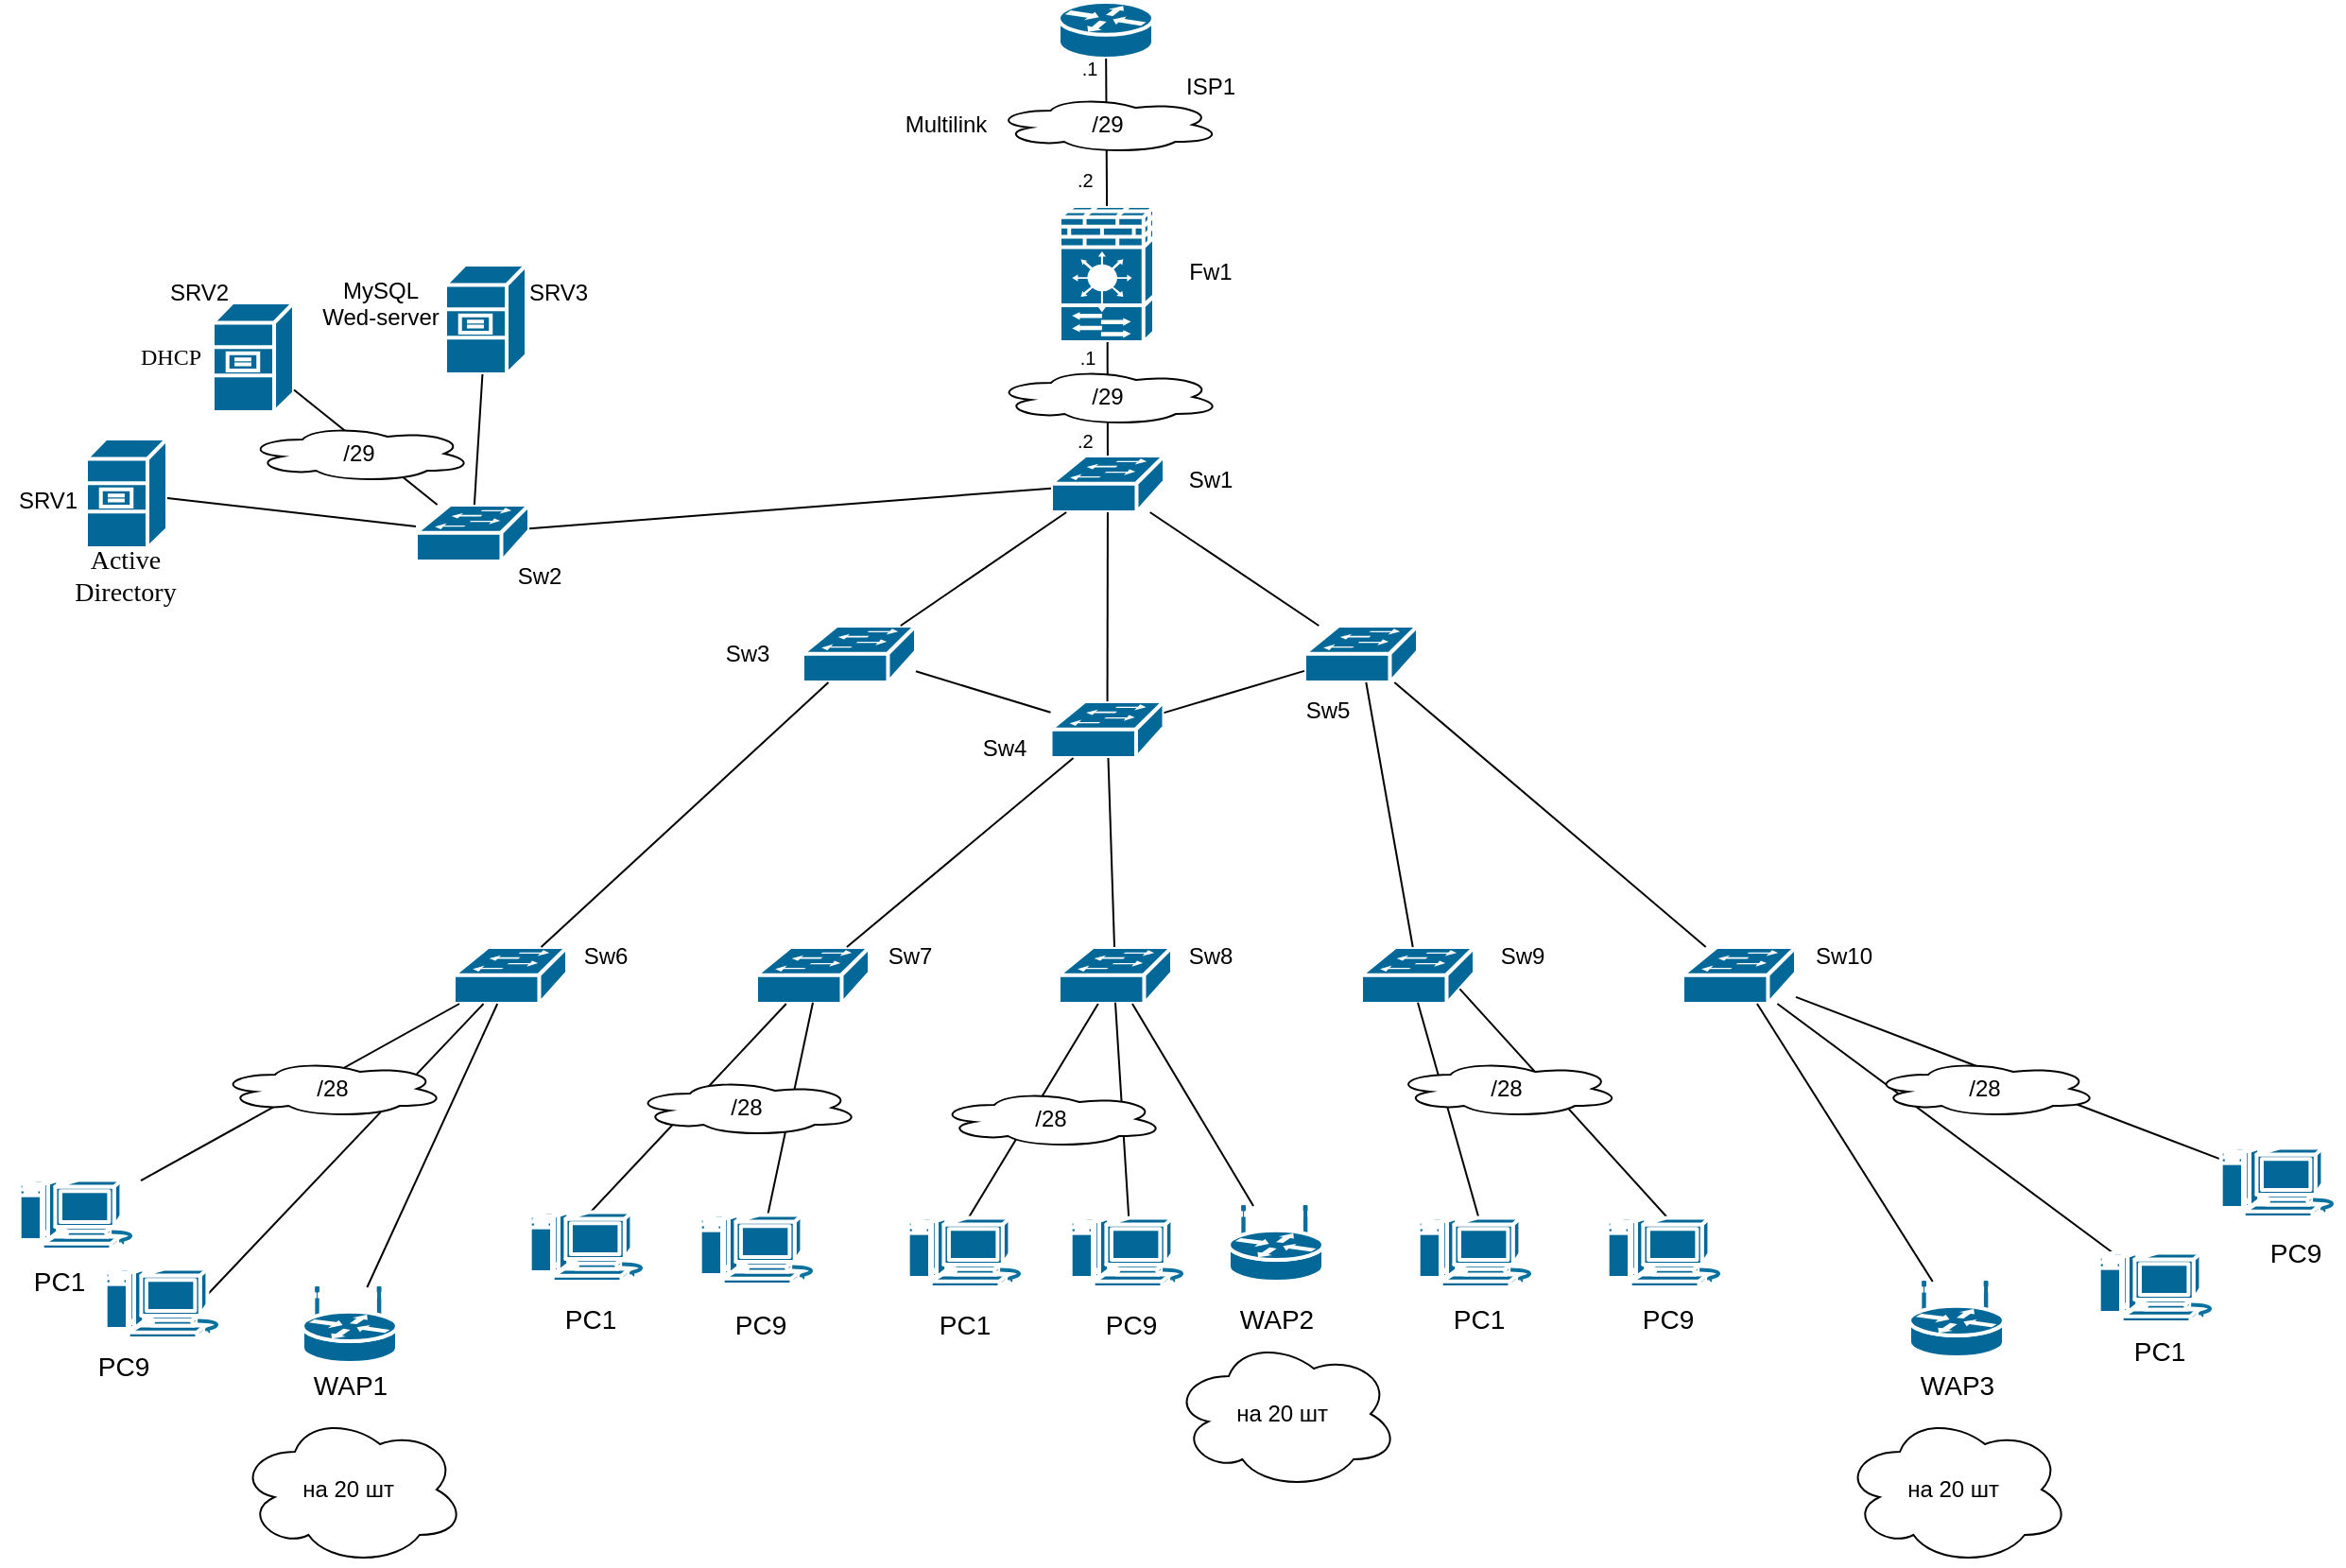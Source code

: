<mxfile version="24.4.4" type="google">
  <diagram name="Страница — 1" id="L74SnRRmwq9o9S75lbGC">
    <mxGraphModel grid="1" page="1" gridSize="10" guides="1" tooltips="1" connect="1" arrows="1" fold="1" pageScale="1" pageWidth="827" pageHeight="1169" math="0" shadow="0">
      <root>
        <mxCell id="0" />
        <mxCell id="1" parent="0" />
        <mxCell id="QaenVO4siS9VH7mCYYPl-3" value="" style="shape=mxgraph.cisco.routers.wireless_router;sketch=0;html=1;pointerEvents=1;dashed=0;fillColor=#036897;strokeColor=#ffffff;strokeWidth=2;verticalLabelPosition=bottom;verticalAlign=top;align=center;outlineConnect=0;" vertex="1" parent="1">
          <mxGeometry x="-60" y="1000" width="50" height="40" as="geometry" />
        </mxCell>
        <mxCell id="QaenVO4siS9VH7mCYYPl-4" value="" style="shape=mxgraph.cisco.switches.workgroup_switch;sketch=0;html=1;pointerEvents=1;dashed=0;fillColor=#036897;strokeColor=#ffffff;strokeWidth=2;verticalLabelPosition=bottom;verticalAlign=top;align=center;outlineConnect=0;" vertex="1" parent="1">
          <mxGeometry x="20" y="820" width="60" height="30" as="geometry" />
        </mxCell>
        <mxCell id="QaenVO4siS9VH7mCYYPl-14" value="" style="shape=mxgraph.cisco.routers.router;sketch=0;html=1;pointerEvents=1;dashed=0;fillColor=#036897;strokeColor=#ffffff;strokeWidth=2;verticalLabelPosition=bottom;verticalAlign=top;align=center;outlineConnect=0;" vertex="1" parent="1">
          <mxGeometry x="340" y="320" width="50" height="30" as="geometry" />
        </mxCell>
        <mxCell id="QaenVO4siS9VH7mCYYPl-16" value="" style="shape=mxgraph.cisco.switches.workgroup_switch;sketch=0;html=1;pointerEvents=1;dashed=0;fillColor=#036897;strokeColor=#ffffff;strokeWidth=2;verticalLabelPosition=bottom;verticalAlign=top;align=center;outlineConnect=0;" vertex="1" parent="1">
          <mxGeometry x="180" y="820" width="60" height="30" as="geometry" />
        </mxCell>
        <mxCell id="QaenVO4siS9VH7mCYYPl-17" value="" style="shape=mxgraph.cisco.switches.workgroup_switch;sketch=0;html=1;pointerEvents=1;dashed=0;fillColor=#036897;strokeColor=#ffffff;strokeWidth=2;verticalLabelPosition=bottom;verticalAlign=top;align=center;outlineConnect=0;" vertex="1" parent="1">
          <mxGeometry x="340" y="820" width="60" height="30" as="geometry" />
        </mxCell>
        <mxCell id="QaenVO4siS9VH7mCYYPl-18" value="" style="shape=mxgraph.cisco.switches.workgroup_switch;sketch=0;html=1;pointerEvents=1;dashed=0;fillColor=#036897;strokeColor=#ffffff;strokeWidth=2;verticalLabelPosition=bottom;verticalAlign=top;align=center;outlineConnect=0;" vertex="1" parent="1">
          <mxGeometry x="500" y="820" width="60" height="30" as="geometry" />
        </mxCell>
        <mxCell id="QaenVO4siS9VH7mCYYPl-19" value="" style="shape=mxgraph.cisco.switches.workgroup_switch;sketch=0;html=1;pointerEvents=1;dashed=0;fillColor=#036897;strokeColor=#ffffff;strokeWidth=2;verticalLabelPosition=bottom;verticalAlign=top;align=center;outlineConnect=0;" vertex="1" parent="1">
          <mxGeometry x="670" y="820" width="60" height="30" as="geometry" />
        </mxCell>
        <mxCell id="QaenVO4siS9VH7mCYYPl-20" value="" style="shape=mxgraph.cisco.routers.wireless_router;sketch=0;html=1;pointerEvents=1;dashed=0;fillColor=#036897;strokeColor=#ffffff;strokeWidth=2;verticalLabelPosition=bottom;verticalAlign=top;align=center;outlineConnect=0;" vertex="1" parent="1">
          <mxGeometry x="790" y="997" width="50" height="40" as="geometry" />
        </mxCell>
        <mxCell id="QaenVO4siS9VH7mCYYPl-21" value="" style="shape=mxgraph.cisco.routers.wireless_router;sketch=0;html=1;pointerEvents=1;dashed=0;fillColor=#036897;strokeColor=#ffffff;strokeWidth=2;verticalLabelPosition=bottom;verticalAlign=top;align=center;outlineConnect=0;" vertex="1" parent="1">
          <mxGeometry x="430" y="957" width="50" height="40" as="geometry" />
        </mxCell>
        <mxCell id="QaenVO4siS9VH7mCYYPl-38" style="edgeStyle=orthogonalEdgeStyle;rounded=0;orthogonalLoop=1;jettySize=auto;html=1;exitX=0.5;exitY=1;exitDx=0;exitDy=0;exitPerimeter=0;" edge="1" parent="1" source="QaenVO4siS9VH7mCYYPl-21" target="QaenVO4siS9VH7mCYYPl-21">
          <mxGeometry relative="1" as="geometry" />
        </mxCell>
        <mxCell id="QaenVO4siS9VH7mCYYPl-41" value="" style="endArrow=none;html=1;rounded=0;entryX=0.5;entryY=1;entryDx=0;entryDy=0;entryPerimeter=0;" edge="1" parent="1" source="QaenVO4siS9VH7mCYYPl-4" target="hCA_CuVUp_1DTXwcT2jg-3">
          <mxGeometry width="50" height="50" relative="1" as="geometry">
            <mxPoint x="-10" y="1008.741" as="sourcePoint" />
            <mxPoint x="5" y="960" as="targetPoint" />
          </mxGeometry>
        </mxCell>
        <mxCell id="QaenVO4siS9VH7mCYYPl-42" value="" style="endArrow=none;html=1;rounded=0;" edge="1" parent="1" source="QaenVO4siS9VH7mCYYPl-4" target="hCA_CuVUp_1DTXwcT2jg-2">
          <mxGeometry width="50" height="50" relative="1" as="geometry">
            <mxPoint x="-10" y="1015" as="sourcePoint" />
            <mxPoint x="-79.25" y="980" as="targetPoint" />
          </mxGeometry>
        </mxCell>
        <mxCell id="QaenVO4siS9VH7mCYYPl-43" value="" style="endArrow=none;html=1;rounded=0;" edge="1" parent="1" source="QaenVO4siS9VH7mCYYPl-3" target="QaenVO4siS9VH7mCYYPl-4">
          <mxGeometry width="50" height="50" relative="1" as="geometry">
            <mxPoint x="160" y="990" as="sourcePoint" />
            <mxPoint x="7.772" y="1000" as="targetPoint" />
          </mxGeometry>
        </mxCell>
        <mxCell id="QaenVO4siS9VH7mCYYPl-44" value="" style="endArrow=none;html=1;rounded=0;exitX=0.5;exitY=0.01;exitDx=0;exitDy=0;exitPerimeter=0;" edge="1" parent="1" source="hCA_CuVUp_1DTXwcT2jg-4" target="QaenVO4siS9VH7mCYYPl-16">
          <mxGeometry width="50" height="50" relative="1" as="geometry">
            <mxPoint x="140" y="940" as="sourcePoint" />
            <mxPoint x="310" y="840" as="targetPoint" />
          </mxGeometry>
        </mxCell>
        <mxCell id="QaenVO4siS9VH7mCYYPl-45" value="" style="endArrow=none;html=1;rounded=0;entryX=0.5;entryY=0.98;entryDx=0;entryDy=0;entryPerimeter=0;" edge="1" parent="1" source="hCA_CuVUp_1DTXwcT2jg-5" target="QaenVO4siS9VH7mCYYPl-16">
          <mxGeometry width="50" height="50" relative="1" as="geometry">
            <mxPoint x="335" y="930.0" as="sourcePoint" />
            <mxPoint x="420" y="720" as="targetPoint" />
          </mxGeometry>
        </mxCell>
        <mxCell id="QaenVO4siS9VH7mCYYPl-46" value="" style="endArrow=none;html=1;rounded=0;exitX=0.5;exitY=0.01;exitDx=0;exitDy=0;exitPerimeter=0;" edge="1" parent="1" source="hCA_CuVUp_1DTXwcT2jg-6" target="QaenVO4siS9VH7mCYYPl-17">
          <mxGeometry width="50" height="50" relative="1" as="geometry">
            <mxPoint x="380" y="780" as="sourcePoint" />
            <mxPoint x="430" y="730" as="targetPoint" />
          </mxGeometry>
        </mxCell>
        <mxCell id="QaenVO4siS9VH7mCYYPl-47" value="" style="endArrow=none;html=1;rounded=0;entryX=0.5;entryY=0.98;entryDx=0;entryDy=0;entryPerimeter=0;" edge="1" parent="1" source="hCA_CuVUp_1DTXwcT2jg-7" target="QaenVO4siS9VH7mCYYPl-17">
          <mxGeometry width="50" height="50" relative="1" as="geometry">
            <mxPoint x="508.671" y="930.0" as="sourcePoint" />
            <mxPoint x="470" y="830" as="targetPoint" />
          </mxGeometry>
        </mxCell>
        <mxCell id="QaenVO4siS9VH7mCYYPl-48" value="" style="endArrow=none;html=1;rounded=0;exitX=0.5;exitY=0.01;exitDx=0;exitDy=0;exitPerimeter=0;entryX=0.5;entryY=0.98;entryDx=0;entryDy=0;entryPerimeter=0;" edge="1" parent="1" source="hCA_CuVUp_1DTXwcT2jg-8" target="QaenVO4siS9VH7mCYYPl-18">
          <mxGeometry width="50" height="50" relative="1" as="geometry">
            <mxPoint x="400" y="800" as="sourcePoint" />
            <mxPoint x="450" y="750" as="targetPoint" />
          </mxGeometry>
        </mxCell>
        <mxCell id="QaenVO4siS9VH7mCYYPl-49" value="" style="endArrow=none;html=1;rounded=0;exitX=0.5;exitY=0.01;exitDx=0;exitDy=0;exitPerimeter=0;entryX=0.87;entryY=0.74;entryDx=0;entryDy=0;entryPerimeter=0;" edge="1" parent="1" source="hCA_CuVUp_1DTXwcT2jg-9" target="QaenVO4siS9VH7mCYYPl-18">
          <mxGeometry width="50" height="50" relative="1" as="geometry">
            <mxPoint x="410" y="810" as="sourcePoint" />
            <mxPoint x="460" y="760" as="targetPoint" />
          </mxGeometry>
        </mxCell>
        <mxCell id="QaenVO4siS9VH7mCYYPl-50" value="" style="endArrow=none;html=1;rounded=0;" edge="1" parent="1" source="hCA_CuVUp_1DTXwcT2jg-10" target="QaenVO4siS9VH7mCYYPl-19">
          <mxGeometry width="50" height="50" relative="1" as="geometry">
            <mxPoint x="330" y="880" as="sourcePoint" />
            <mxPoint x="380" y="830" as="targetPoint" />
          </mxGeometry>
        </mxCell>
        <mxCell id="QaenVO4siS9VH7mCYYPl-51" value="" style="endArrow=none;html=1;rounded=0;" edge="1" parent="1" source="QaenVO4siS9VH7mCYYPl-19" target="hCA_CuVUp_1DTXwcT2jg-11">
          <mxGeometry width="50" height="50" relative="1" as="geometry">
            <mxPoint x="340" y="890" as="sourcePoint" />
            <mxPoint x="930" y="800" as="targetPoint" />
          </mxGeometry>
        </mxCell>
        <mxCell id="QaenVO4siS9VH7mCYYPl-52" value="" style="endArrow=none;html=1;rounded=0;" edge="1" parent="1" source="QaenVO4siS9VH7mCYYPl-20" target="QaenVO4siS9VH7mCYYPl-19">
          <mxGeometry width="50" height="50" relative="1" as="geometry">
            <mxPoint x="350" y="900" as="sourcePoint" />
            <mxPoint x="400" y="850" as="targetPoint" />
          </mxGeometry>
        </mxCell>
        <mxCell id="hCA_CuVUp_1DTXwcT2jg-2" value="" style="shape=mxgraph.cisco.computers_and_peripherals.macintosh;sketch=0;html=1;pointerEvents=1;dashed=0;fillColor=#036897;strokeColor=#ffffff;strokeWidth=2;verticalLabelPosition=bottom;verticalAlign=top;align=center;outlineConnect=0;" vertex="1" parent="1">
          <mxGeometry x="-210" y="943" width="64.5" height="37" as="geometry" />
        </mxCell>
        <mxCell id="hCA_CuVUp_1DTXwcT2jg-3" value="" style="shape=mxgraph.cisco.computers_and_peripherals.macintosh;sketch=0;html=1;pointerEvents=1;dashed=0;fillColor=#036897;strokeColor=#ffffff;strokeWidth=2;verticalLabelPosition=bottom;verticalAlign=top;align=center;outlineConnect=0;" vertex="1" parent="1">
          <mxGeometry x="-164.5" y="990" width="64.5" height="37" as="geometry" />
        </mxCell>
        <mxCell id="hCA_CuVUp_1DTXwcT2jg-4" value="" style="shape=mxgraph.cisco.computers_and_peripherals.macintosh;sketch=0;html=1;pointerEvents=1;dashed=0;fillColor=#036897;strokeColor=#ffffff;strokeWidth=2;verticalLabelPosition=bottom;verticalAlign=top;align=center;outlineConnect=0;" vertex="1" parent="1">
          <mxGeometry x="60" y="960" width="64.5" height="37" as="geometry" />
        </mxCell>
        <mxCell id="hCA_CuVUp_1DTXwcT2jg-5" value="" style="shape=mxgraph.cisco.computers_and_peripherals.macintosh;sketch=0;html=1;pointerEvents=1;dashed=0;fillColor=#036897;strokeColor=#ffffff;strokeWidth=2;verticalLabelPosition=bottom;verticalAlign=top;align=center;outlineConnect=0;" vertex="1" parent="1">
          <mxGeometry x="150" y="961.5" width="64.5" height="37" as="geometry" />
        </mxCell>
        <mxCell id="hCA_CuVUp_1DTXwcT2jg-6" value="" style="shape=mxgraph.cisco.computers_and_peripherals.macintosh;sketch=0;html=1;pointerEvents=1;dashed=0;fillColor=#036897;strokeColor=#ffffff;strokeWidth=2;verticalLabelPosition=bottom;verticalAlign=top;align=center;outlineConnect=0;" vertex="1" parent="1">
          <mxGeometry x="260" y="963" width="64.5" height="37" as="geometry" />
        </mxCell>
        <mxCell id="hCA_CuVUp_1DTXwcT2jg-7" value="" style="shape=mxgraph.cisco.computers_and_peripherals.macintosh;sketch=0;html=1;pointerEvents=1;dashed=0;fillColor=#036897;strokeColor=#ffffff;strokeWidth=2;verticalLabelPosition=bottom;verticalAlign=top;align=center;outlineConnect=0;" vertex="1" parent="1">
          <mxGeometry x="346" y="963" width="64.5" height="37" as="geometry" />
        </mxCell>
        <mxCell id="hCA_CuVUp_1DTXwcT2jg-8" value="" style="shape=mxgraph.cisco.computers_and_peripherals.macintosh;sketch=0;html=1;pointerEvents=1;dashed=0;fillColor=#036897;strokeColor=#ffffff;strokeWidth=2;verticalLabelPosition=bottom;verticalAlign=top;align=center;outlineConnect=0;" vertex="1" parent="1">
          <mxGeometry x="530" y="963" width="64.5" height="37" as="geometry" />
        </mxCell>
        <mxCell id="hCA_CuVUp_1DTXwcT2jg-9" value="" style="shape=mxgraph.cisco.computers_and_peripherals.macintosh;sketch=0;html=1;pointerEvents=1;dashed=0;fillColor=#036897;strokeColor=#ffffff;strokeWidth=2;verticalLabelPosition=bottom;verticalAlign=top;align=center;outlineConnect=0;" vertex="1" parent="1">
          <mxGeometry x="630" y="963" width="64.5" height="37" as="geometry" />
        </mxCell>
        <mxCell id="hCA_CuVUp_1DTXwcT2jg-10" value="" style="shape=mxgraph.cisco.computers_and_peripherals.macintosh;sketch=0;html=1;pointerEvents=1;dashed=0;fillColor=#036897;strokeColor=#ffffff;strokeWidth=2;verticalLabelPosition=bottom;verticalAlign=top;align=center;outlineConnect=0;" vertex="1" parent="1">
          <mxGeometry x="954.5" y="926" width="64.5" height="37" as="geometry" />
        </mxCell>
        <mxCell id="hCA_CuVUp_1DTXwcT2jg-11" value="" style="shape=mxgraph.cisco.computers_and_peripherals.macintosh;sketch=0;html=1;pointerEvents=1;dashed=0;fillColor=#036897;strokeColor=#ffffff;strokeWidth=2;verticalLabelPosition=bottom;verticalAlign=top;align=center;outlineConnect=0;" vertex="1" parent="1">
          <mxGeometry x="890" y="981.5" width="64.5" height="37" as="geometry" />
        </mxCell>
        <mxCell id="SH7mHOmY0YoXLgwf_8YF-3" value="" style="endArrow=none;html=1;rounded=0;" edge="1" parent="1" source="QaenVO4siS9VH7mCYYPl-21" target="QaenVO4siS9VH7mCYYPl-17">
          <mxGeometry width="50" height="50" relative="1" as="geometry">
            <mxPoint x="522" y="943" as="sourcePoint" />
            <mxPoint x="490" y="849" as="targetPoint" />
          </mxGeometry>
        </mxCell>
        <mxCell id="SH7mHOmY0YoXLgwf_8YF-6" value="" style="shape=mxgraph.cisco.switches.workgroup_switch;sketch=0;html=1;pointerEvents=1;dashed=0;fillColor=#036897;strokeColor=#ffffff;strokeWidth=2;verticalLabelPosition=bottom;verticalAlign=top;align=center;outlineConnect=0;" vertex="1" parent="1">
          <mxGeometry y="586" width="60" height="30" as="geometry" />
        </mxCell>
        <mxCell id="SH7mHOmY0YoXLgwf_8YF-10" value="" style="shape=mxgraph.cisco.servers.file_server;sketch=0;html=1;pointerEvents=1;dashed=0;fillColor=#036897;strokeColor=#ffffff;strokeWidth=2;verticalLabelPosition=bottom;verticalAlign=top;align=center;outlineConnect=0;" vertex="1" parent="1">
          <mxGeometry x="-107.5" y="479" width="43" height="58" as="geometry" />
        </mxCell>
        <mxCell id="SH7mHOmY0YoXLgwf_8YF-11" value="" style="shape=mxgraph.cisco.servers.file_server;sketch=0;html=1;pointerEvents=1;dashed=0;fillColor=#036897;strokeColor=#ffffff;strokeWidth=2;verticalLabelPosition=bottom;verticalAlign=top;align=center;outlineConnect=0;" vertex="1" parent="1">
          <mxGeometry x="15.5" y="459" width="43" height="58" as="geometry" />
        </mxCell>
        <mxCell id="SH7mHOmY0YoXLgwf_8YF-12" value="" style="shape=mxgraph.cisco.servers.file_server;sketch=0;html=1;pointerEvents=1;dashed=0;fillColor=#036897;strokeColor=#ffffff;strokeWidth=2;verticalLabelPosition=bottom;verticalAlign=top;align=center;outlineConnect=0;" vertex="1" parent="1">
          <mxGeometry x="-174.5" y="551" width="43" height="58" as="geometry" />
        </mxCell>
        <mxCell id="SH7mHOmY0YoXLgwf_8YF-13" value="" style="endArrow=none;html=1;rounded=0;" edge="1" parent="1" source="SH7mHOmY0YoXLgwf_8YF-6" target="SH7mHOmY0YoXLgwf_8YF-10">
          <mxGeometry width="50" height="50" relative="1" as="geometry">
            <mxPoint x="-97" y="624" as="sourcePoint" />
            <mxPoint x="-47" y="574" as="targetPoint" />
          </mxGeometry>
        </mxCell>
        <mxCell id="SH7mHOmY0YoXLgwf_8YF-14" value="" style="endArrow=none;html=1;rounded=0;" edge="1" parent="1" source="SH7mHOmY0YoXLgwf_8YF-6" target="SH7mHOmY0YoXLgwf_8YF-11">
          <mxGeometry width="50" height="50" relative="1" as="geometry">
            <mxPoint x="-127" y="614" as="sourcePoint" />
            <mxPoint x="-77" y="564" as="targetPoint" />
          </mxGeometry>
        </mxCell>
        <mxCell id="SH7mHOmY0YoXLgwf_8YF-15" value="" style="endArrow=none;html=1;rounded=0;" edge="1" parent="1" source="SH7mHOmY0YoXLgwf_8YF-6" target="SH7mHOmY0YoXLgwf_8YF-12">
          <mxGeometry width="50" height="50" relative="1" as="geometry">
            <mxPoint x="-117" y="624" as="sourcePoint" />
            <mxPoint x="-67" y="574" as="targetPoint" />
          </mxGeometry>
        </mxCell>
        <mxCell id="SH7mHOmY0YoXLgwf_8YF-17" value="" style="shape=mxgraph.cisco.switches.workgroup_switch;sketch=0;html=1;pointerEvents=1;dashed=0;fillColor=#036897;strokeColor=#ffffff;strokeWidth=2;verticalLabelPosition=bottom;verticalAlign=top;align=center;outlineConnect=0;" vertex="1" parent="1">
          <mxGeometry x="336" y="560" width="60" height="30" as="geometry" />
        </mxCell>
        <mxCell id="mweBj8knnKhivHX_sm4Q-1" value="" style="shape=mxgraph.cisco.controllers_and_modules.firewall_service_module_(fwsm);sketch=0;html=1;pointerEvents=1;dashed=0;fillColor=#036897;strokeColor=#ffffff;strokeWidth=2;verticalLabelPosition=bottom;verticalAlign=top;align=center;outlineConnect=0;" vertex="1" parent="1">
          <mxGeometry x="340.5" y="428" width="50.5" height="72" as="geometry" />
        </mxCell>
        <mxCell id="mweBj8knnKhivHX_sm4Q-3" value="&lt;a style=&quot;box-sizing: border-box; transition: all 0.1s ease-in-out 0s; text-decoration-line: none; outline: 0px; text-align: left; white-space: normal;&quot; rel=&quot;noopener&quot; target=&quot;_blank&quot; href=&quot;https://encyclopedia.kaspersky.ru/glossary/active-directory/&quot;&gt;&lt;font face=&quot;Times New Roman&quot; style=&quot;font-size: 14px;&quot; color=&quot;#000000&quot;&gt;Active Directory&lt;/font&gt;&lt;/a&gt;" style="text;html=1;align=center;verticalAlign=middle;resizable=0;points=[];autosize=1;strokeColor=none;fillColor=none;" vertex="1" parent="1">
          <mxGeometry x="-214.5" y="609" width="120" height="30" as="geometry" />
        </mxCell>
        <mxCell id="mweBj8knnKhivHX_sm4Q-4" value="&lt;font face=&quot;Times New Roman&quot;&gt;DHCP&lt;/font&gt;" style="text;html=1;align=center;verticalAlign=middle;resizable=0;points=[];autosize=1;strokeColor=none;fillColor=none;" vertex="1" parent="1">
          <mxGeometry x="-160" y="493" width="60" height="30" as="geometry" />
        </mxCell>
        <mxCell id="mweBj8knnKhivHX_sm4Q-5" value="MySQL&lt;div&gt;Wed-server&lt;/div&gt;&lt;div&gt;&lt;br&gt;&lt;/div&gt;" style="text;html=1;align=center;verticalAlign=middle;resizable=0;points=[];autosize=1;strokeColor=none;fillColor=none;" vertex="1" parent="1">
          <mxGeometry x="-64.5" y="457" width="90" height="60" as="geometry" />
        </mxCell>
        <mxCell id="mweBj8knnKhivHX_sm4Q-6" value="" style="shape=mxgraph.cisco.switches.workgroup_switch;sketch=0;html=1;pointerEvents=1;dashed=0;fillColor=#036897;strokeColor=#ffffff;strokeWidth=2;verticalLabelPosition=bottom;verticalAlign=top;align=center;outlineConnect=0;" vertex="1" parent="1">
          <mxGeometry x="204.5" y="650" width="60" height="30" as="geometry" />
        </mxCell>
        <mxCell id="mweBj8knnKhivHX_sm4Q-7" value="" style="shape=mxgraph.cisco.switches.workgroup_switch;sketch=0;html=1;pointerEvents=1;dashed=0;fillColor=#036897;strokeColor=#ffffff;strokeWidth=2;verticalLabelPosition=bottom;verticalAlign=top;align=center;outlineConnect=0;" vertex="1" parent="1">
          <mxGeometry x="335.75" y="690" width="60" height="30" as="geometry" />
        </mxCell>
        <mxCell id="mweBj8knnKhivHX_sm4Q-8" value="" style="shape=mxgraph.cisco.switches.workgroup_switch;sketch=0;html=1;pointerEvents=1;dashed=0;fillColor=#036897;strokeColor=#ffffff;strokeWidth=2;verticalLabelPosition=bottom;verticalAlign=top;align=center;outlineConnect=0;" vertex="1" parent="1">
          <mxGeometry x="470" y="650" width="60" height="30" as="geometry" />
        </mxCell>
        <mxCell id="mweBj8knnKhivHX_sm4Q-23" value="ISP1" style="text;html=1;align=center;verticalAlign=middle;resizable=0;points=[];autosize=1;strokeColor=none;fillColor=none;" vertex="1" parent="1">
          <mxGeometry x="395" y="350" width="50" height="30" as="geometry" />
        </mxCell>
        <mxCell id="mweBj8knnKhivHX_sm4Q-24" value="Fw1" style="text;html=1;align=center;verticalAlign=middle;resizable=0;points=[];autosize=1;strokeColor=none;fillColor=none;" vertex="1" parent="1">
          <mxGeometry x="395" y="448" width="50" height="30" as="geometry" />
        </mxCell>
        <mxCell id="mweBj8knnKhivHX_sm4Q-25" value="Sw1" style="text;html=1;align=center;verticalAlign=middle;resizable=0;points=[];autosize=1;strokeColor=none;fillColor=none;" vertex="1" parent="1">
          <mxGeometry x="395" y="558" width="50" height="30" as="geometry" />
        </mxCell>
        <mxCell id="mweBj8knnKhivHX_sm4Q-27" value="Sw3" style="text;html=1;align=center;verticalAlign=middle;resizable=0;points=[];autosize=1;strokeColor=none;fillColor=none;" vertex="1" parent="1">
          <mxGeometry x="150" y="650" width="50" height="30" as="geometry" />
        </mxCell>
        <mxCell id="mweBj8knnKhivHX_sm4Q-28" value="Sw4" style="text;html=1;align=center;verticalAlign=middle;resizable=0;points=[];autosize=1;strokeColor=none;fillColor=none;" vertex="1" parent="1">
          <mxGeometry x="285.75" y="700" width="50" height="30" as="geometry" />
        </mxCell>
        <mxCell id="mweBj8knnKhivHX_sm4Q-29" value="Sw5" style="text;html=1;align=center;verticalAlign=middle;resizable=0;points=[];autosize=1;strokeColor=none;fillColor=none;" vertex="1" parent="1">
          <mxGeometry x="457" y="680" width="50" height="30" as="geometry" />
        </mxCell>
        <mxCell id="mweBj8knnKhivHX_sm4Q-30" value="Sw2" style="text;html=1;align=center;verticalAlign=middle;resizable=0;points=[];autosize=1;strokeColor=none;fillColor=none;" vertex="1" parent="1">
          <mxGeometry x="40" y="609" width="50" height="30" as="geometry" />
        </mxCell>
        <mxCell id="mweBj8knnKhivHX_sm4Q-31" value="Sw6" style="text;html=1;align=center;verticalAlign=middle;resizable=0;points=[];autosize=1;strokeColor=none;fillColor=none;" vertex="1" parent="1">
          <mxGeometry x="74.5" y="810" width="50" height="30" as="geometry" />
        </mxCell>
        <mxCell id="mweBj8knnKhivHX_sm4Q-32" value="Sw7" style="text;html=1;align=center;verticalAlign=middle;resizable=0;points=[];autosize=1;strokeColor=none;fillColor=none;" vertex="1" parent="1">
          <mxGeometry x="235.75" y="810" width="50" height="30" as="geometry" />
        </mxCell>
        <mxCell id="mweBj8knnKhivHX_sm4Q-33" value="Sw8" style="text;html=1;align=center;verticalAlign=middle;resizable=0;points=[];autosize=1;strokeColor=none;fillColor=none;" vertex="1" parent="1">
          <mxGeometry x="395" y="810" width="50" height="30" as="geometry" />
        </mxCell>
        <mxCell id="mweBj8knnKhivHX_sm4Q-34" value="Sw9" style="text;html=1;align=center;verticalAlign=middle;resizable=0;points=[];autosize=1;strokeColor=none;fillColor=none;" vertex="1" parent="1">
          <mxGeometry x="560" y="810" width="50" height="30" as="geometry" />
        </mxCell>
        <mxCell id="mweBj8knnKhivHX_sm4Q-35" value="Sw10" style="text;html=1;align=center;verticalAlign=middle;resizable=0;points=[];autosize=1;strokeColor=none;fillColor=none;" vertex="1" parent="1">
          <mxGeometry x="730" y="810" width="50" height="30" as="geometry" />
        </mxCell>
        <mxCell id="mweBj8knnKhivHX_sm4Q-36" value="SRV1" style="text;html=1;align=center;verticalAlign=middle;resizable=0;points=[];autosize=1;strokeColor=none;fillColor=none;" vertex="1" parent="1">
          <mxGeometry x="-220" y="569" width="50" height="30" as="geometry" />
        </mxCell>
        <mxCell id="mweBj8knnKhivHX_sm4Q-37" value="SRV2" style="text;html=1;align=center;verticalAlign=middle;resizable=0;points=[];autosize=1;strokeColor=none;fillColor=none;" vertex="1" parent="1">
          <mxGeometry x="-140" y="459" width="50" height="30" as="geometry" />
        </mxCell>
        <mxCell id="mweBj8knnKhivHX_sm4Q-38" value="SRV3" style="text;html=1;align=center;verticalAlign=middle;resizable=0;points=[];autosize=1;strokeColor=none;fillColor=none;" vertex="1" parent="1">
          <mxGeometry x="50" y="459" width="50" height="30" as="geometry" />
        </mxCell>
        <mxCell id="mweBj8knnKhivHX_sm4Q-39" value="&lt;font style=&quot;font-size: 14px;&quot;&gt;PC1&lt;/font&gt;" style="text;html=1;align=center;verticalAlign=middle;resizable=0;points=[];autosize=1;strokeColor=none;fillColor=none;" vertex="1" parent="1">
          <mxGeometry x="-214.5" y="981.5" width="50" height="30" as="geometry" />
        </mxCell>
        <mxCell id="mweBj8knnKhivHX_sm4Q-40" value="&lt;font style=&quot;font-size: 14px;&quot;&gt;PC9&lt;/font&gt;" style="text;html=1;align=center;verticalAlign=middle;resizable=0;points=[];autosize=1;strokeColor=none;fillColor=none;" vertex="1" parent="1">
          <mxGeometry x="-180" y="1027" width="50" height="30" as="geometry" />
        </mxCell>
        <mxCell id="mweBj8knnKhivHX_sm4Q-41" value="&lt;font style=&quot;font-size: 14px;&quot;&gt;WAP1&lt;/font&gt;" style="text;html=1;align=center;verticalAlign=middle;resizable=0;points=[];autosize=1;strokeColor=none;fillColor=none;" vertex="1" parent="1">
          <mxGeometry x="-65" y="1037" width="60" height="30" as="geometry" />
        </mxCell>
        <mxCell id="mweBj8knnKhivHX_sm4Q-42" value="&lt;font style=&quot;font-size: 14px;&quot;&gt;WAP2&lt;/font&gt;" style="text;html=1;align=center;verticalAlign=middle;resizable=0;points=[];autosize=1;strokeColor=none;fillColor=none;" vertex="1" parent="1">
          <mxGeometry x="425" y="1002" width="60" height="30" as="geometry" />
        </mxCell>
        <mxCell id="mweBj8knnKhivHX_sm4Q-43" value="&lt;font style=&quot;font-size: 14px;&quot;&gt;WAP3&lt;/font&gt;" style="text;html=1;align=center;verticalAlign=middle;resizable=0;points=[];autosize=1;strokeColor=none;fillColor=none;" vertex="1" parent="1">
          <mxGeometry x="785" y="1037" width="60" height="30" as="geometry" />
        </mxCell>
        <mxCell id="mweBj8knnKhivHX_sm4Q-44" value="&lt;font style=&quot;font-size: 14px;&quot;&gt;PC1&lt;/font&gt;" style="text;html=1;align=center;verticalAlign=middle;resizable=0;points=[];autosize=1;strokeColor=none;fillColor=none;" vertex="1" parent="1">
          <mxGeometry x="67.25" y="1002" width="50" height="30" as="geometry" />
        </mxCell>
        <mxCell id="mweBj8knnKhivHX_sm4Q-45" value="&lt;font style=&quot;font-size: 14px;&quot;&gt;PC1&lt;/font&gt;" style="text;html=1;align=center;verticalAlign=middle;resizable=0;points=[];autosize=1;strokeColor=none;fillColor=none;" vertex="1" parent="1">
          <mxGeometry x="264.5" y="1005" width="50" height="30" as="geometry" />
        </mxCell>
        <mxCell id="mweBj8knnKhivHX_sm4Q-46" value="&lt;font style=&quot;font-size: 14px;&quot;&gt;PC1&lt;/font&gt;" style="text;html=1;align=center;verticalAlign=middle;resizable=0;points=[];autosize=1;strokeColor=none;fillColor=none;" vertex="1" parent="1">
          <mxGeometry x="537.25" y="1002" width="50" height="30" as="geometry" />
        </mxCell>
        <mxCell id="mweBj8knnKhivHX_sm4Q-47" value="&lt;font style=&quot;font-size: 14px;&quot;&gt;PC1&lt;/font&gt;" style="text;html=1;align=center;verticalAlign=middle;resizable=0;points=[];autosize=1;strokeColor=none;fillColor=none;" vertex="1" parent="1">
          <mxGeometry x="897.25" y="1018.5" width="50" height="30" as="geometry" />
        </mxCell>
        <mxCell id="mweBj8knnKhivHX_sm4Q-48" value="&lt;font style=&quot;font-size: 14px;&quot;&gt;PC9&lt;/font&gt;" style="text;html=1;align=center;verticalAlign=middle;resizable=0;points=[];autosize=1;strokeColor=none;fillColor=none;" vertex="1" parent="1">
          <mxGeometry x="157.25" y="1005" width="50" height="30" as="geometry" />
        </mxCell>
        <mxCell id="mweBj8knnKhivHX_sm4Q-49" value="&lt;font style=&quot;font-size: 14px;&quot;&gt;PC9&lt;/font&gt;" style="text;html=1;align=center;verticalAlign=middle;resizable=0;points=[];autosize=1;strokeColor=none;fillColor=none;" vertex="1" parent="1">
          <mxGeometry x="353.25" y="1005" width="50" height="30" as="geometry" />
        </mxCell>
        <mxCell id="mweBj8knnKhivHX_sm4Q-50" value="&lt;font style=&quot;font-size: 14px;&quot;&gt;PC9&lt;/font&gt;" style="text;html=1;align=center;verticalAlign=middle;resizable=0;points=[];autosize=1;strokeColor=none;fillColor=none;" vertex="1" parent="1">
          <mxGeometry x="637.25" y="1002" width="50" height="30" as="geometry" />
        </mxCell>
        <mxCell id="mweBj8knnKhivHX_sm4Q-51" value="&lt;font style=&quot;font-size: 14px;&quot;&gt;PC9&lt;/font&gt;" style="text;html=1;align=center;verticalAlign=middle;resizable=0;points=[];autosize=1;strokeColor=none;fillColor=none;" vertex="1" parent="1">
          <mxGeometry x="969" y="967" width="50" height="30" as="geometry" />
        </mxCell>
        <mxCell id="bY_m--smZNV2kbxVmBjm-2" value="" style="endArrow=none;html=1;rounded=0;" edge="1" parent="1" source="mweBj8knnKhivHX_sm4Q-1" target="QaenVO4siS9VH7mCYYPl-14">
          <mxGeometry width="50" height="50" relative="1" as="geometry">
            <mxPoint x="240" y="410" as="sourcePoint" />
            <mxPoint x="290" y="360" as="targetPoint" />
          </mxGeometry>
        </mxCell>
        <mxCell id="bY_m--smZNV2kbxVmBjm-3" value="" style="endArrow=none;html=1;rounded=0;" edge="1" parent="1" source="SH7mHOmY0YoXLgwf_8YF-17" target="mweBj8knnKhivHX_sm4Q-1">
          <mxGeometry width="50" height="50" relative="1" as="geometry">
            <mxPoint x="425" y="438" as="sourcePoint" />
            <mxPoint x="425" y="390" as="targetPoint" />
          </mxGeometry>
        </mxCell>
        <mxCell id="bY_m--smZNV2kbxVmBjm-4" value="/29" style="ellipse;shape=cloud;whiteSpace=wrap;html=1;" vertex="1" parent="1">
          <mxGeometry x="305.75" y="370" width="120" height="30" as="geometry" />
        </mxCell>
        <mxCell id="bY_m--smZNV2kbxVmBjm-5" value="&lt;font style=&quot;font-size: 10px;&quot;&gt;.1&lt;/font&gt;" style="text;html=1;align=center;verticalAlign=middle;resizable=0;points=[];autosize=1;strokeColor=none;fillColor=none;" vertex="1" parent="1">
          <mxGeometry x="340.5" y="340" width="30" height="30" as="geometry" />
        </mxCell>
        <mxCell id="bY_m--smZNV2kbxVmBjm-6" value="&lt;span style=&quot;color: rgb(0, 0, 0); font-family: Helvetica; font-size: 10px; font-style: normal; font-variant-ligatures: normal; font-variant-caps: normal; font-weight: 400; letter-spacing: normal; orphans: 2; text-align: center; text-indent: 0px; text-transform: none; widows: 2; word-spacing: 0px; -webkit-text-stroke-width: 0px; white-space: nowrap; background-color: rgb(251, 251, 251); text-decoration-thickness: initial; text-decoration-style: initial; text-decoration-color: initial; display: inline !important; float: none;&quot;&gt;.2&lt;/span&gt;" style="text;whiteSpace=wrap;html=1;" vertex="1" parent="1">
          <mxGeometry x="348" y="400" width="15" height="20" as="geometry" />
        </mxCell>
        <mxCell id="bY_m--smZNV2kbxVmBjm-7" value="/29" style="ellipse;shape=cloud;whiteSpace=wrap;html=1;" vertex="1" parent="1">
          <mxGeometry x="306" y="514" width="120" height="30" as="geometry" />
        </mxCell>
        <mxCell id="bY_m--smZNV2kbxVmBjm-8" value="&lt;font style=&quot;font-size: 10px;&quot;&gt;.1&lt;/font&gt;" style="text;html=1;align=center;verticalAlign=middle;resizable=0;points=[];autosize=1;strokeColor=none;fillColor=none;" vertex="1" parent="1">
          <mxGeometry x="340" y="493" width="30" height="30" as="geometry" />
        </mxCell>
        <mxCell id="bY_m--smZNV2kbxVmBjm-9" value="&lt;span style=&quot;color: rgb(0, 0, 0); font-family: Helvetica; font-size: 10px; font-style: normal; font-variant-ligatures: normal; font-variant-caps: normal; font-weight: 400; letter-spacing: normal; orphans: 2; text-align: center; text-indent: 0px; text-transform: none; widows: 2; word-spacing: 0px; -webkit-text-stroke-width: 0px; white-space: nowrap; background-color: rgb(251, 251, 251); text-decoration-thickness: initial; text-decoration-style: initial; text-decoration-color: initial; display: inline !important; float: none;&quot;&gt;.2&lt;/span&gt;" style="text;whiteSpace=wrap;html=1;" vertex="1" parent="1">
          <mxGeometry x="348" y="538" width="15" height="20" as="geometry" />
        </mxCell>
        <mxCell id="bY_m--smZNV2kbxVmBjm-10" value="Multilink" style="text;html=1;align=center;verticalAlign=middle;resizable=0;points=[];autosize=1;strokeColor=none;fillColor=none;" vertex="1" parent="1">
          <mxGeometry x="244.5" y="370" width="70" height="30" as="geometry" />
        </mxCell>
        <mxCell id="bY_m--smZNV2kbxVmBjm-11" value="" style="endArrow=none;html=1;rounded=0;" edge="1" parent="1" source="SH7mHOmY0YoXLgwf_8YF-6" target="SH7mHOmY0YoXLgwf_8YF-17">
          <mxGeometry width="50" height="50" relative="1" as="geometry">
            <mxPoint x="20" y="580" as="sourcePoint" />
            <mxPoint x="70" y="530" as="targetPoint" />
          </mxGeometry>
        </mxCell>
        <mxCell id="bY_m--smZNV2kbxVmBjm-13" value="" style="endArrow=none;html=1;rounded=0;" edge="1" parent="1" source="mweBj8knnKhivHX_sm4Q-6" target="SH7mHOmY0YoXLgwf_8YF-17">
          <mxGeometry width="50" height="50" relative="1" as="geometry">
            <mxPoint x="-30" y="629" as="sourcePoint" />
            <mxPoint x="346" y="588" as="targetPoint" />
          </mxGeometry>
        </mxCell>
        <mxCell id="bY_m--smZNV2kbxVmBjm-14" value="" style="endArrow=none;html=1;rounded=0;" edge="1" parent="1" source="mweBj8knnKhivHX_sm4Q-7" target="SH7mHOmY0YoXLgwf_8YF-17">
          <mxGeometry width="50" height="50" relative="1" as="geometry">
            <mxPoint x="-20" y="639" as="sourcePoint" />
            <mxPoint x="356" y="598" as="targetPoint" />
          </mxGeometry>
        </mxCell>
        <mxCell id="bY_m--smZNV2kbxVmBjm-15" value="" style="endArrow=none;html=1;rounded=0;" edge="1" parent="1" source="mweBj8knnKhivHX_sm4Q-8" target="SH7mHOmY0YoXLgwf_8YF-17">
          <mxGeometry width="50" height="50" relative="1" as="geometry">
            <mxPoint x="410" y="620" as="sourcePoint" />
            <mxPoint x="366" y="608" as="targetPoint" />
          </mxGeometry>
        </mxCell>
        <mxCell id="bY_m--smZNV2kbxVmBjm-16" value="" style="endArrow=none;html=1;rounded=0;" edge="1" parent="1" source="mweBj8knnKhivHX_sm4Q-8" target="mweBj8knnKhivHX_sm4Q-7">
          <mxGeometry width="50" height="50" relative="1" as="geometry">
            <mxPoint x="465" y="667" as="sourcePoint" />
            <mxPoint x="375" y="607" as="targetPoint" />
          </mxGeometry>
        </mxCell>
        <mxCell id="bY_m--smZNV2kbxVmBjm-18" value="" style="endArrow=none;html=1;rounded=0;" edge="1" parent="1" source="mweBj8knnKhivHX_sm4Q-7" target="mweBj8knnKhivHX_sm4Q-6">
          <mxGeometry width="50" height="50" relative="1" as="geometry">
            <mxPoint x="370" y="700" as="sourcePoint" />
            <mxPoint x="376" y="600" as="targetPoint" />
          </mxGeometry>
        </mxCell>
        <mxCell id="bY_m--smZNV2kbxVmBjm-19" value="" style="endArrow=none;html=1;rounded=0;" edge="1" parent="1" source="QaenVO4siS9VH7mCYYPl-4" target="mweBj8knnKhivHX_sm4Q-6">
          <mxGeometry width="50" height="50" relative="1" as="geometry">
            <mxPoint x="90" y="750" as="sourcePoint" />
            <mxPoint x="140" y="740" as="targetPoint" />
          </mxGeometry>
        </mxCell>
        <mxCell id="bY_m--smZNV2kbxVmBjm-20" value="" style="endArrow=none;html=1;rounded=0;" edge="1" parent="1" source="mweBj8knnKhivHX_sm4Q-7" target="QaenVO4siS9VH7mCYYPl-17">
          <mxGeometry width="50" height="50" relative="1" as="geometry">
            <mxPoint x="386" y="710" as="sourcePoint" />
            <mxPoint x="386" y="610" as="targetPoint" />
          </mxGeometry>
        </mxCell>
        <mxCell id="bY_m--smZNV2kbxVmBjm-21" value="" style="endArrow=none;html=1;rounded=0;" edge="1" parent="1" source="QaenVO4siS9VH7mCYYPl-16" target="mweBj8knnKhivHX_sm4Q-7">
          <mxGeometry width="50" height="50" relative="1" as="geometry">
            <mxPoint x="396" y="720" as="sourcePoint" />
            <mxPoint x="396" y="620" as="targetPoint" />
          </mxGeometry>
        </mxCell>
        <mxCell id="bY_m--smZNV2kbxVmBjm-22" value="" style="endArrow=none;html=1;rounded=0;" edge="1" parent="1" source="QaenVO4siS9VH7mCYYPl-18" target="mweBj8knnKhivHX_sm4Q-8">
          <mxGeometry width="50" height="50" relative="1" as="geometry">
            <mxPoint x="406" y="730" as="sourcePoint" />
            <mxPoint x="406" y="630" as="targetPoint" />
          </mxGeometry>
        </mxCell>
        <mxCell id="bY_m--smZNV2kbxVmBjm-23" value="" style="endArrow=none;html=1;rounded=0;" edge="1" parent="1" source="QaenVO4siS9VH7mCYYPl-19" target="mweBj8knnKhivHX_sm4Q-8">
          <mxGeometry width="50" height="50" relative="1" as="geometry">
            <mxPoint x="416" y="740" as="sourcePoint" />
            <mxPoint x="416" y="640" as="targetPoint" />
          </mxGeometry>
        </mxCell>
        <mxCell id="bY_m--smZNV2kbxVmBjm-24" value="/29" style="ellipse;shape=cloud;whiteSpace=wrap;html=1;" vertex="1" parent="1">
          <mxGeometry x="-90" y="544" width="120" height="30" as="geometry" />
        </mxCell>
        <mxCell id="bY_m--smZNV2kbxVmBjm-25" value="/28" style="ellipse;shape=cloud;whiteSpace=wrap;html=1;" vertex="1" parent="1">
          <mxGeometry x="-104.5" y="880" width="120" height="30" as="geometry" />
        </mxCell>
        <mxCell id="bY_m--smZNV2kbxVmBjm-26" value="/28" style="ellipse;shape=cloud;whiteSpace=wrap;html=1;" vertex="1" parent="1">
          <mxGeometry x="115" y="890" width="120" height="30" as="geometry" />
        </mxCell>
        <mxCell id="bY_m--smZNV2kbxVmBjm-28" value="/28" style="ellipse;shape=cloud;whiteSpace=wrap;html=1;" vertex="1" parent="1">
          <mxGeometry x="276" y="896" width="120" height="30" as="geometry" />
        </mxCell>
        <mxCell id="bY_m--smZNV2kbxVmBjm-29" value="/28" style="ellipse;shape=cloud;whiteSpace=wrap;html=1;" vertex="1" parent="1">
          <mxGeometry x="517.25" y="880" width="120" height="30" as="geometry" />
        </mxCell>
        <mxCell id="bY_m--smZNV2kbxVmBjm-30" value="/28" style="ellipse;shape=cloud;whiteSpace=wrap;html=1;" vertex="1" parent="1">
          <mxGeometry x="770" y="880" width="120" height="30" as="geometry" />
        </mxCell>
        <mxCell id="bY_m--smZNV2kbxVmBjm-35" value="на 20 шт&amp;nbsp;" style="ellipse;shape=cloud;whiteSpace=wrap;html=1;" vertex="1" parent="1">
          <mxGeometry x="-94" y="1067" width="120" height="80" as="geometry" />
        </mxCell>
        <mxCell id="bY_m--smZNV2kbxVmBjm-36" value="на 20 шт&amp;nbsp;" style="ellipse;shape=cloud;whiteSpace=wrap;html=1;" vertex="1" parent="1">
          <mxGeometry x="400" y="1027" width="120" height="80" as="geometry" />
        </mxCell>
        <mxCell id="bY_m--smZNV2kbxVmBjm-37" value="на 20 шт&amp;nbsp;" style="ellipse;shape=cloud;whiteSpace=wrap;html=1;" vertex="1" parent="1">
          <mxGeometry x="755" y="1067" width="120" height="80" as="geometry" />
        </mxCell>
      </root>
    </mxGraphModel>
  </diagram>
</mxfile>
